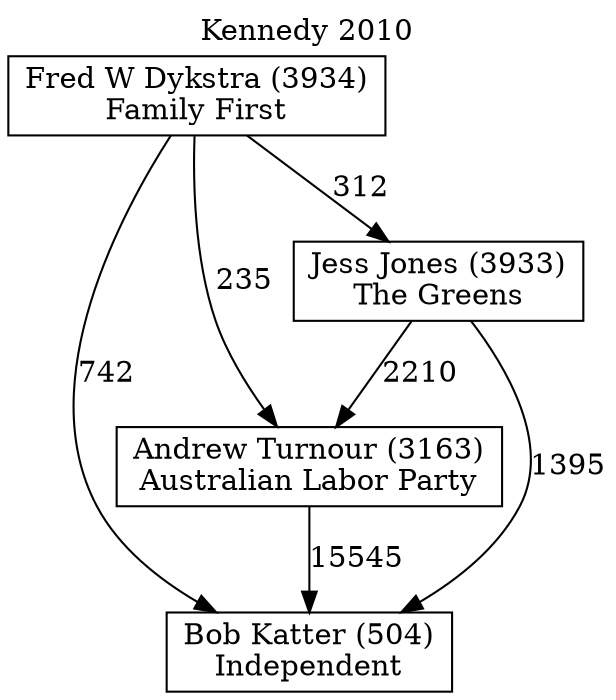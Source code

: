 // House preference flow
digraph "Bob Katter (504)_Kennedy_2010" {
	graph [label="Kennedy 2010" labelloc=t mclimit=10]
	node [shape=box]
	"Andrew Turnour (3163)" [label="Andrew Turnour (3163)
Australian Labor Party"]
	"Bob Katter (504)" [label="Bob Katter (504)
Independent"]
	"Fred W Dykstra (3934)" [label="Fred W Dykstra (3934)
Family First"]
	"Jess Jones (3933)" [label="Jess Jones (3933)
The Greens"]
	"Andrew Turnour (3163)" -> "Bob Katter (504)" [label=15545]
	"Fred W Dykstra (3934)" -> "Andrew Turnour (3163)" [label=235]
	"Fred W Dykstra (3934)" -> "Bob Katter (504)" [label=742]
	"Fred W Dykstra (3934)" -> "Jess Jones (3933)" [label=312]
	"Jess Jones (3933)" -> "Andrew Turnour (3163)" [label=2210]
	"Jess Jones (3933)" -> "Bob Katter (504)" [label=1395]
}
